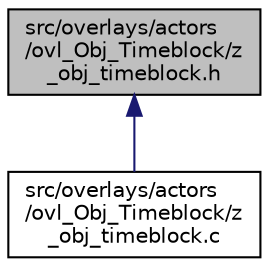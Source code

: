 digraph "src/overlays/actors/ovl_Obj_Timeblock/z_obj_timeblock.h"
{
 // LATEX_PDF_SIZE
  edge [fontname="Helvetica",fontsize="10",labelfontname="Helvetica",labelfontsize="10"];
  node [fontname="Helvetica",fontsize="10",shape=record];
  Node1 [label="src/overlays/actors\l/ovl_Obj_Timeblock/z\l_obj_timeblock.h",height=0.2,width=0.4,color="black", fillcolor="grey75", style="filled", fontcolor="black",tooltip=" "];
  Node1 -> Node2 [dir="back",color="midnightblue",fontsize="10",style="solid",fontname="Helvetica"];
  Node2 [label="src/overlays/actors\l/ovl_Obj_Timeblock/z\l_obj_timeblock.c",height=0.2,width=0.4,color="black", fillcolor="white", style="filled",URL="$d0/d67/z__obj__timeblock_8c.html",tooltip=" "];
}
